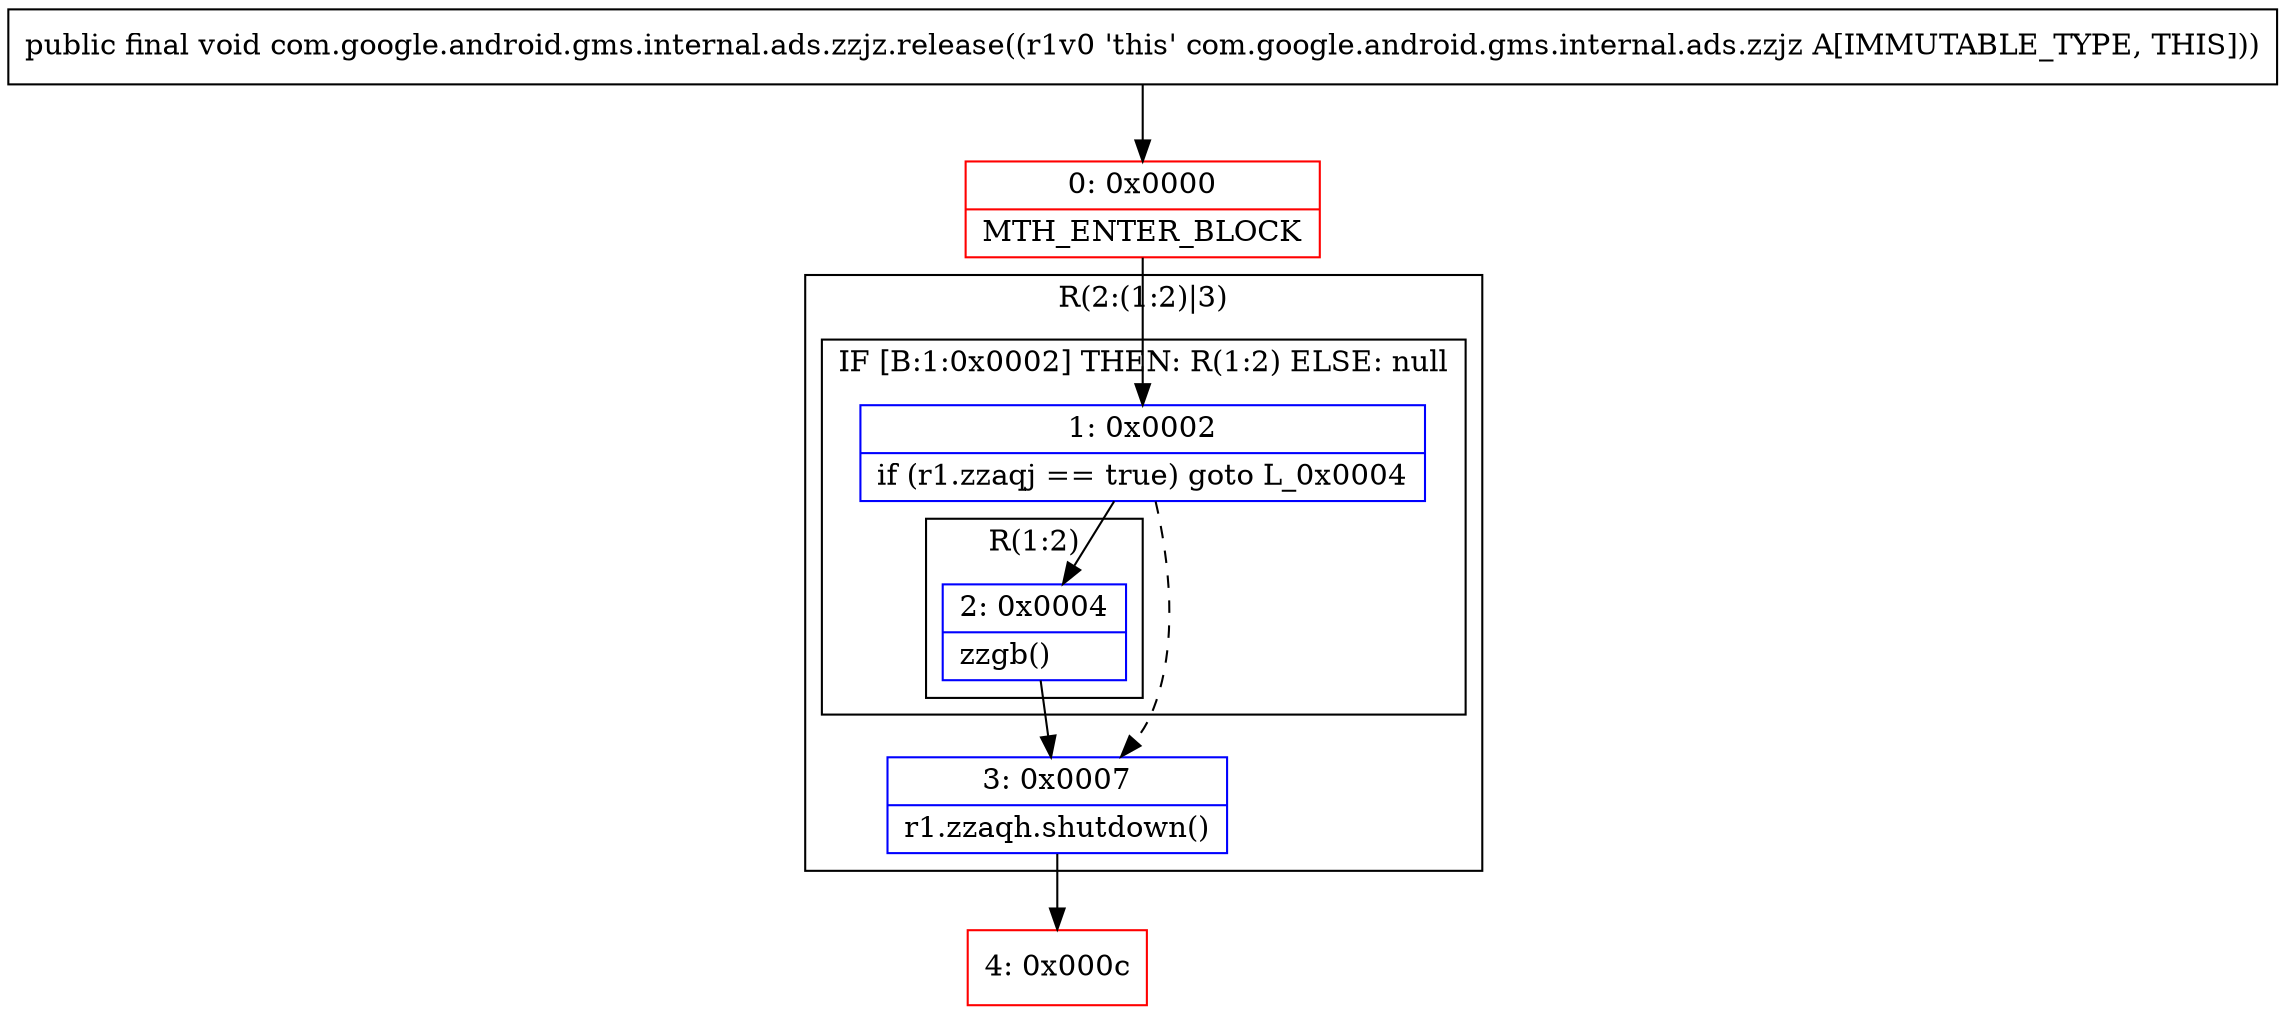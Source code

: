 digraph "CFG forcom.google.android.gms.internal.ads.zzjz.release()V" {
subgraph cluster_Region_251585435 {
label = "R(2:(1:2)|3)";
node [shape=record,color=blue];
subgraph cluster_IfRegion_1686980117 {
label = "IF [B:1:0x0002] THEN: R(1:2) ELSE: null";
node [shape=record,color=blue];
Node_1 [shape=record,label="{1\:\ 0x0002|if (r1.zzaqj == true) goto L_0x0004\l}"];
subgraph cluster_Region_455183233 {
label = "R(1:2)";
node [shape=record,color=blue];
Node_2 [shape=record,label="{2\:\ 0x0004|zzgb()\l}"];
}
}
Node_3 [shape=record,label="{3\:\ 0x0007|r1.zzaqh.shutdown()\l}"];
}
Node_0 [shape=record,color=red,label="{0\:\ 0x0000|MTH_ENTER_BLOCK\l}"];
Node_4 [shape=record,color=red,label="{4\:\ 0x000c}"];
MethodNode[shape=record,label="{public final void com.google.android.gms.internal.ads.zzjz.release((r1v0 'this' com.google.android.gms.internal.ads.zzjz A[IMMUTABLE_TYPE, THIS])) }"];
MethodNode -> Node_0;
Node_1 -> Node_2;
Node_1 -> Node_3[style=dashed];
Node_2 -> Node_3;
Node_3 -> Node_4;
Node_0 -> Node_1;
}

